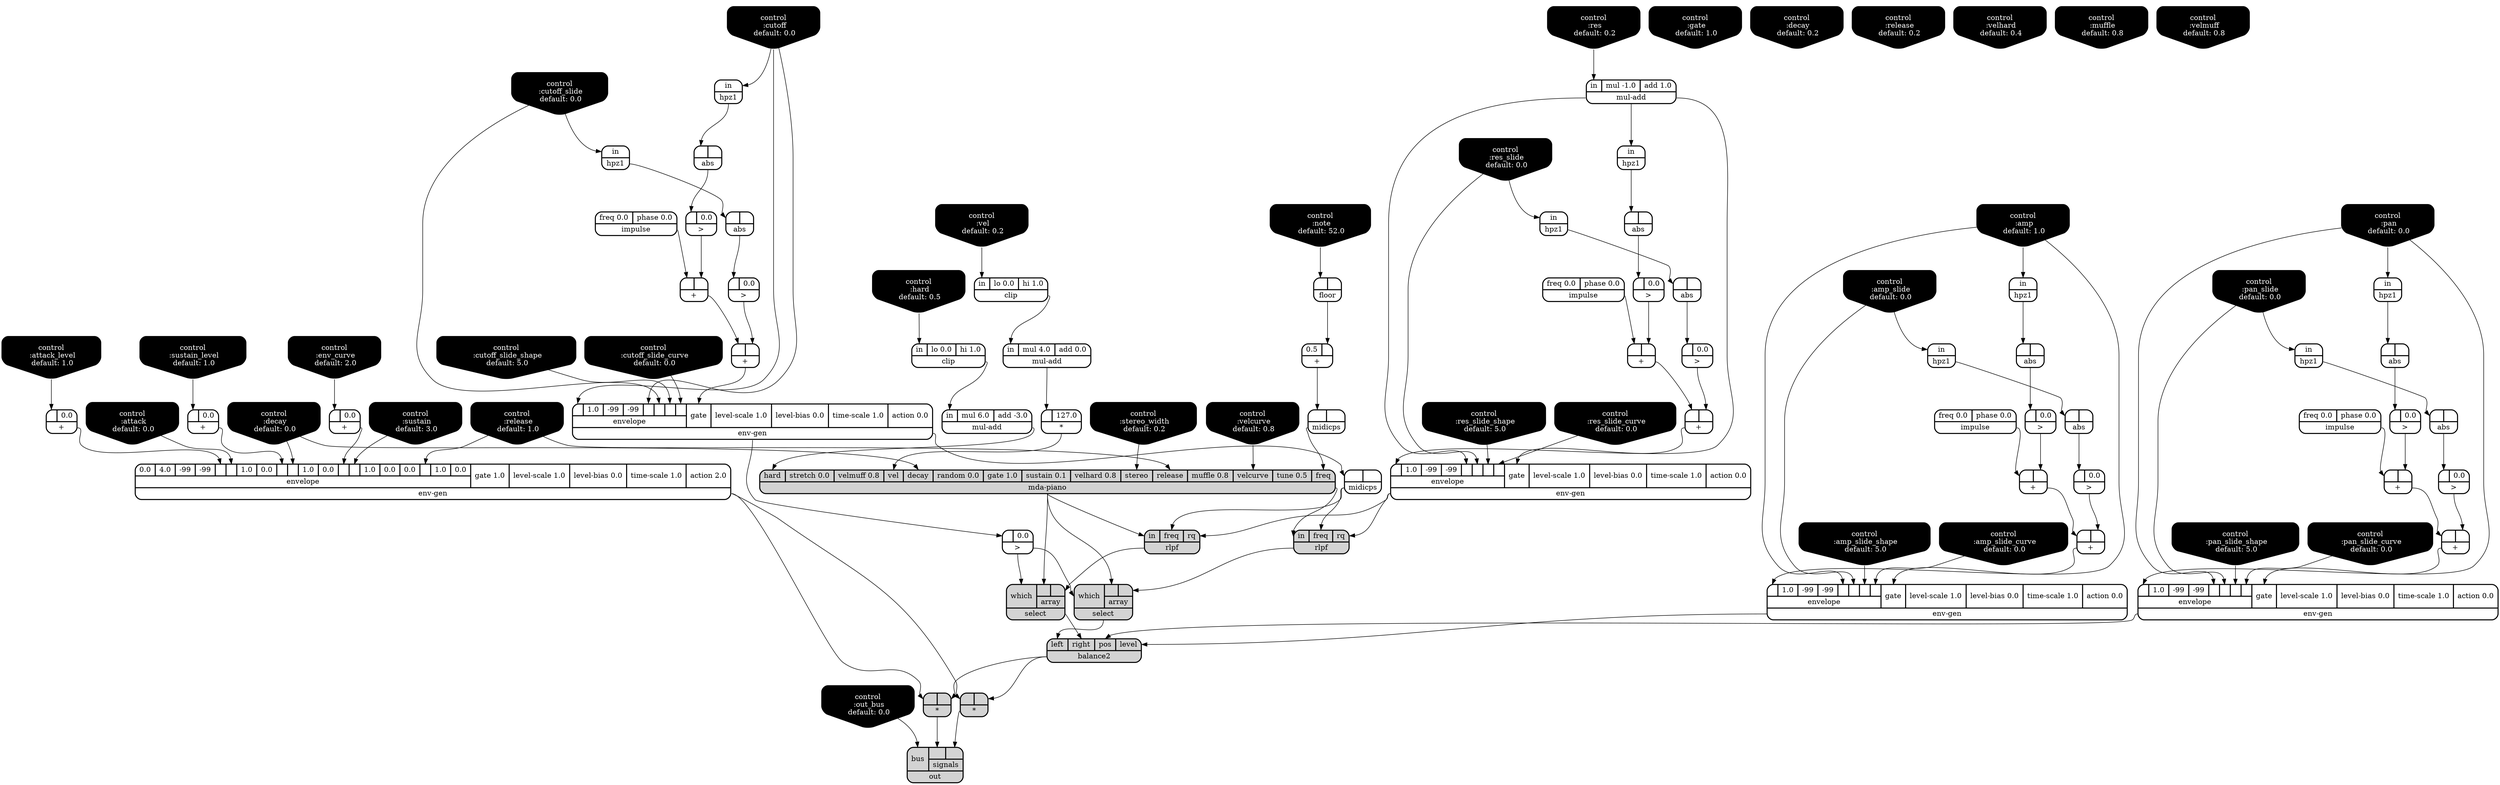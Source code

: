 digraph synthdef {
40 [label = "{{ <a> |<b> 127.0} |<__UG_NAME__>* }" style="bold, rounded" shape=record rankdir=LR];
96 [label = "{{ <a> |<b> } |<__UG_NAME__>* }" style="filled, bold, rounded"  shape=record rankdir=LR];
97 [label = "{{ <a> |<b> } |<__UG_NAME__>* }" style="filled, bold, rounded"  shape=record rankdir=LR];
36 [label = "{{ <a> 0.5|<b> } |<__UG_NAME__>+ }" style="bold, rounded" shape=record rankdir=LR];
48 [label = "{{ <a> |<b> } |<__UG_NAME__>+ }" style="bold, rounded" shape=record rankdir=LR];
52 [label = "{{ <a> |<b> } |<__UG_NAME__>+ }" style="bold, rounded" shape=record rankdir=LR];
60 [label = "{{ <a> |<b> } |<__UG_NAME__>+ }" style="bold, rounded" shape=record rankdir=LR];
64 [label = "{{ <a> |<b> } |<__UG_NAME__>+ }" style="bold, rounded" shape=record rankdir=LR];
68 [label = "{{ <a> |<b> 0.0} |<__UG_NAME__>+ }" style="bold, rounded" shape=record rankdir=LR];
69 [label = "{{ <a> |<b> 0.0} |<__UG_NAME__>+ }" style="bold, rounded" shape=record rankdir=LR];
70 [label = "{{ <a> |<b> 0.0} |<__UG_NAME__>+ }" style="bold, rounded" shape=record rankdir=LR];
82 [label = "{{ <a> |<b> } |<__UG_NAME__>+ }" style="bold, rounded" shape=record rankdir=LR];
83 [label = "{{ <a> |<b> } |<__UG_NAME__>+ }" style="bold, rounded" shape=record rankdir=LR];
89 [label = "{{ <a> |<b> } |<__UG_NAME__>+ }" style="bold, rounded" shape=record rankdir=LR];
93 [label = "{{ <a> |<b> } |<__UG_NAME__>+ }" style="bold, rounded" shape=record rankdir=LR];
47 [label = "{{ <a> |<b> 0.0} |<__UG_NAME__>\> }" style="bold, rounded" shape=record rankdir=LR];
51 [label = "{{ <a> |<b> 0.0} |<__UG_NAME__>\> }" style="bold, rounded" shape=record rankdir=LR];
59 [label = "{{ <a> |<b> 0.0} |<__UG_NAME__>\> }" style="bold, rounded" shape=record rankdir=LR];
63 [label = "{{ <a> |<b> 0.0} |<__UG_NAME__>\> }" style="bold, rounded" shape=record rankdir=LR];
74 [label = "{{ <a> |<b> 0.0} |<__UG_NAME__>\> }" style="bold, rounded" shape=record rankdir=LR];
75 [label = "{{ <a> |<b> 0.0} |<__UG_NAME__>\> }" style="bold, rounded" shape=record rankdir=LR];
81 [label = "{{ <a> |<b> 0.0} |<__UG_NAME__>\> }" style="bold, rounded" shape=record rankdir=LR];
88 [label = "{{ <a> |<b> 0.0} |<__UG_NAME__>\> }" style="bold, rounded" shape=record rankdir=LR];
92 [label = "{{ <a> |<b> 0.0} |<__UG_NAME__>\> }" style="bold, rounded" shape=record rankdir=LR];
46 [label = "{{ <a> |<b> } |<__UG_NAME__>abs }" style="bold, rounded" shape=record rankdir=LR];
50 [label = "{{ <a> |<b> } |<__UG_NAME__>abs }" style="bold, rounded" shape=record rankdir=LR];
58 [label = "{{ <a> |<b> } |<__UG_NAME__>abs }" style="bold, rounded" shape=record rankdir=LR];
62 [label = "{{ <a> |<b> } |<__UG_NAME__>abs }" style="bold, rounded" shape=record rankdir=LR];
73 [label = "{{ <a> |<b> } |<__UG_NAME__>abs }" style="bold, rounded" shape=record rankdir=LR];
80 [label = "{{ <a> |<b> } |<__UG_NAME__>abs }" style="bold, rounded" shape=record rankdir=LR];
87 [label = "{{ <a> |<b> } |<__UG_NAME__>abs }" style="bold, rounded" shape=record rankdir=LR];
91 [label = "{{ <a> |<b> } |<__UG_NAME__>abs }" style="bold, rounded" shape=record rankdir=LR];
95 [label = "{{ <left> left|<right> right|<pos> pos|<level> level} |<__UG_NAME__>balance2 }" style="filled, bold, rounded"  shape=record rankdir=LR];
38 [label = "{{ <in> in|<lo> lo 0.0|<hi> hi 1.0} |<__UG_NAME__>clip }" style="bold, rounded" shape=record rankdir=LR];
41 [label = "{{ <in> in|<lo> lo 0.0|<hi> hi 1.0} |<__UG_NAME__>clip }" style="bold, rounded" shape=record rankdir=LR];
0 [label = "control
 :note
 default: 52.0" shape=invhouse style="rounded, filled, bold" fillcolor=black fontcolor=white ]; 
1 [label = "control
 :amp
 default: 1.0" shape=invhouse style="rounded, filled, bold" fillcolor=black fontcolor=white ]; 
2 [label = "control
 :amp_slide
 default: 0.0" shape=invhouse style="rounded, filled, bold" fillcolor=black fontcolor=white ]; 
3 [label = "control
 :amp_slide_shape
 default: 5.0" shape=invhouse style="rounded, filled, bold" fillcolor=black fontcolor=white ]; 
4 [label = "control
 :amp_slide_curve
 default: 0.0" shape=invhouse style="rounded, filled, bold" fillcolor=black fontcolor=white ]; 
5 [label = "control
 :pan
 default: 0.0" shape=invhouse style="rounded, filled, bold" fillcolor=black fontcolor=white ]; 
6 [label = "control
 :pan_slide
 default: 0.0" shape=invhouse style="rounded, filled, bold" fillcolor=black fontcolor=white ]; 
7 [label = "control
 :pan_slide_shape
 default: 5.0" shape=invhouse style="rounded, filled, bold" fillcolor=black fontcolor=white ]; 
8 [label = "control
 :pan_slide_curve
 default: 0.0" shape=invhouse style="rounded, filled, bold" fillcolor=black fontcolor=white ]; 
9 [label = "control
 :attack
 default: 0.0" shape=invhouse style="rounded, filled, bold" fillcolor=black fontcolor=white ]; 
10 [label = "control
 :decay
 default: 0.0" shape=invhouse style="rounded, filled, bold" fillcolor=black fontcolor=white ]; 
11 [label = "control
 :sustain
 default: 3.0" shape=invhouse style="rounded, filled, bold" fillcolor=black fontcolor=white ]; 
12 [label = "control
 :release
 default: 1.0" shape=invhouse style="rounded, filled, bold" fillcolor=black fontcolor=white ]; 
13 [label = "control
 :attack_level
 default: 1.0" shape=invhouse style="rounded, filled, bold" fillcolor=black fontcolor=white ]; 
14 [label = "control
 :sustain_level
 default: 1.0" shape=invhouse style="rounded, filled, bold" fillcolor=black fontcolor=white ]; 
15 [label = "control
 :env_curve
 default: 2.0" shape=invhouse style="rounded, filled, bold" fillcolor=black fontcolor=white ]; 
16 [label = "control
 :gate
 default: 1.0" shape=invhouse style="rounded, filled, bold" fillcolor=black fontcolor=white ]; 
17 [label = "control
 :vel
 default: 0.2" shape=invhouse style="rounded, filled, bold" fillcolor=black fontcolor=white ]; 
18 [label = "control
 :decay
 default: 0.2" shape=invhouse style="rounded, filled, bold" fillcolor=black fontcolor=white ]; 
19 [label = "control
 :release
 default: 0.2" shape=invhouse style="rounded, filled, bold" fillcolor=black fontcolor=white ]; 
20 [label = "control
 :hard
 default: 0.5" shape=invhouse style="rounded, filled, bold" fillcolor=black fontcolor=white ]; 
21 [label = "control
 :velhard
 default: 0.4" shape=invhouse style="rounded, filled, bold" fillcolor=black fontcolor=white ]; 
22 [label = "control
 :muffle
 default: 0.8" shape=invhouse style="rounded, filled, bold" fillcolor=black fontcolor=white ]; 
23 [label = "control
 :velmuff
 default: 0.8" shape=invhouse style="rounded, filled, bold" fillcolor=black fontcolor=white ]; 
24 [label = "control
 :velcurve
 default: 0.8" shape=invhouse style="rounded, filled, bold" fillcolor=black fontcolor=white ]; 
25 [label = "control
 :stereo_width
 default: 0.2" shape=invhouse style="rounded, filled, bold" fillcolor=black fontcolor=white ]; 
26 [label = "control
 :cutoff
 default: 0.0" shape=invhouse style="rounded, filled, bold" fillcolor=black fontcolor=white ]; 
27 [label = "control
 :cutoff_slide
 default: 0.0" shape=invhouse style="rounded, filled, bold" fillcolor=black fontcolor=white ]; 
28 [label = "control
 :cutoff_slide_shape
 default: 5.0" shape=invhouse style="rounded, filled, bold" fillcolor=black fontcolor=white ]; 
29 [label = "control
 :cutoff_slide_curve
 default: 0.0" shape=invhouse style="rounded, filled, bold" fillcolor=black fontcolor=white ]; 
30 [label = "control
 :res
 default: 0.2" shape=invhouse style="rounded, filled, bold" fillcolor=black fontcolor=white ]; 
31 [label = "control
 :res_slide
 default: 0.0" shape=invhouse style="rounded, filled, bold" fillcolor=black fontcolor=white ]; 
32 [label = "control
 :res_slide_shape
 default: 5.0" shape=invhouse style="rounded, filled, bold" fillcolor=black fontcolor=white ]; 
33 [label = "control
 :res_slide_curve
 default: 0.0" shape=invhouse style="rounded, filled, bold" fillcolor=black fontcolor=white ]; 
34 [label = "control
 :out_bus
 default: 0.0" shape=invhouse style="rounded, filled, bold" fillcolor=black fontcolor=white ]; 
53 [label = "{{ {{<envelope___control___0>|1.0|-99|-99|<envelope___control___4>|<envelope___control___5>|<envelope___control___6>|<envelope___control___7>}|envelope}|<gate> gate|<level____scale> level-scale 1.0|<level____bias> level-bias 0.0|<time____scale> time-scale 1.0|<action> action 0.0} |<__UG_NAME__>env-gen }" style="bold, rounded" shape=record rankdir=LR];
65 [label = "{{ {{<envelope___mul____add___0>|1.0|-99|-99|<envelope___mul____add___4>|<envelope___control___5>|<envelope___control___6>|<envelope___control___7>}|envelope}|<gate> gate|<level____scale> level-scale 1.0|<level____bias> level-bias 0.0|<time____scale> time-scale 1.0|<action> action 0.0} |<__UG_NAME__>env-gen }" style="bold, rounded" shape=record rankdir=LR];
71 [label = "{{ {{0.0|4.0|-99|-99|<envelope___binary____op____u____gen___4>|<envelope___control___5>|1.0|0.0|<envelope___binary____op____u____gen___8>|<envelope___control___9>|1.0|0.0|<envelope___binary____op____u____gen___12>|<envelope___control___13>|1.0|0.0|0.0|<envelope___control___17>|1.0|0.0}|envelope}|<gate> gate 1.0|<level____scale> level-scale 1.0|<level____bias> level-bias 0.0|<time____scale> time-scale 1.0|<action> action 2.0} |<__UG_NAME__>env-gen }" style="bold, rounded" shape=record rankdir=LR];
84 [label = "{{ {{<envelope___control___0>|1.0|-99|-99|<envelope___control___4>|<envelope___control___5>|<envelope___control___6>|<envelope___control___7>}|envelope}|<gate> gate|<level____scale> level-scale 1.0|<level____bias> level-bias 0.0|<time____scale> time-scale 1.0|<action> action 0.0} |<__UG_NAME__>env-gen }" style="bold, rounded" shape=record rankdir=LR];
94 [label = "{{ {{<envelope___control___0>|1.0|-99|-99|<envelope___control___4>|<envelope___control___5>|<envelope___control___6>|<envelope___control___7>}|envelope}|<gate> gate|<level____scale> level-scale 1.0|<level____bias> level-bias 0.0|<time____scale> time-scale 1.0|<action> action 0.0} |<__UG_NAME__>env-gen }" style="bold, rounded" shape=record rankdir=LR];
35 [label = "{{ <a> |<b> } |<__UG_NAME__>floor }" style="bold, rounded" shape=record rankdir=LR];
45 [label = "{{ <in> in} |<__UG_NAME__>hpz1 }" style="bold, rounded" shape=record rankdir=LR];
49 [label = "{{ <in> in} |<__UG_NAME__>hpz1 }" style="bold, rounded" shape=record rankdir=LR];
57 [label = "{{ <in> in} |<__UG_NAME__>hpz1 }" style="bold, rounded" shape=record rankdir=LR];
61 [label = "{{ <in> in} |<__UG_NAME__>hpz1 }" style="bold, rounded" shape=record rankdir=LR];
72 [label = "{{ <in> in} |<__UG_NAME__>hpz1 }" style="bold, rounded" shape=record rankdir=LR];
79 [label = "{{ <in> in} |<__UG_NAME__>hpz1 }" style="bold, rounded" shape=record rankdir=LR];
86 [label = "{{ <in> in} |<__UG_NAME__>hpz1 }" style="bold, rounded" shape=record rankdir=LR];
90 [label = "{{ <in> in} |<__UG_NAME__>hpz1 }" style="bold, rounded" shape=record rankdir=LR];
44 [label = "{{ <freq> freq 0.0|<phase> phase 0.0} |<__UG_NAME__>impulse }" style="bold, rounded" shape=record rankdir=LR];
55 [label = "{{ <freq> freq 0.0|<phase> phase 0.0} |<__UG_NAME__>impulse }" style="bold, rounded" shape=record rankdir=LR];
78 [label = "{{ <freq> freq 0.0|<phase> phase 0.0} |<__UG_NAME__>impulse }" style="bold, rounded" shape=record rankdir=LR];
85 [label = "{{ <freq> freq 0.0|<phase> phase 0.0} |<__UG_NAME__>impulse }" style="bold, rounded" shape=record rankdir=LR];
43 [label = "{{ <hard> hard|<stretch> stretch 0.0|<velmuff> velmuff 0.8|<vel> vel|<decay> decay|<random> random 0.0|<gate> gate 1.0|<sustain> sustain 0.1|<velhard> velhard 0.8|<stereo> stereo|<release> release|<muffle> muffle 0.8|<velcurve> velcurve|<tune> tune 0.5|<freq> freq} |<__UG_NAME__>mda-piano }" style="filled, bold, rounded"  shape=record rankdir=LR];
37 [label = "{{ <a> |<b> } |<__UG_NAME__>midicps }" style="bold, rounded" shape=record rankdir=LR];
54 [label = "{{ <a> |<b> } |<__UG_NAME__>midicps }" style="bold, rounded" shape=record rankdir=LR];
39 [label = "{{ <in> in|<mul> mul 4.0|<add> add 0.0} |<__UG_NAME__>mul-add }" style="bold, rounded" shape=record rankdir=LR];
42 [label = "{{ <in> in|<mul> mul 6.0|<add> add -3.0} |<__UG_NAME__>mul-add }" style="bold, rounded" shape=record rankdir=LR];
56 [label = "{{ <in> in|<mul> mul -1.0|<add> add 1.0} |<__UG_NAME__>mul-add }" style="bold, rounded" shape=record rankdir=LR];
98 [label = "{{ <bus> bus|{{<signals___binary____op____u____gen___0>|<signals___binary____op____u____gen___1>}|signals}} |<__UG_NAME__>out }" style="filled, bold, rounded"  shape=record rankdir=LR];
66 [label = "{{ <in> in|<freq> freq|<rq> rq} |<__UG_NAME__>rlpf }" style="filled, bold, rounded"  shape=record rankdir=LR];
67 [label = "{{ <in> in|<freq> freq|<rq> rq} |<__UG_NAME__>rlpf }" style="filled, bold, rounded"  shape=record rankdir=LR];
76 [label = "{{ <which> which|{{<array___mda____piano___0>|<array___rlpf___1>}|array}} |<__UG_NAME__>select }" style="filled, bold, rounded"  shape=record rankdir=LR];
77 [label = "{{ <which> which|{{<array___mda____piano___0>|<array___rlpf___1>}|array}} |<__UG_NAME__>select }" style="filled, bold, rounded"  shape=record rankdir=LR];

39:__UG_NAME__ -> 40:a ;
95:__UG_NAME__ -> 96:b ;
71:__UG_NAME__ -> 96:a ;
95:__UG_NAME__ -> 97:b ;
71:__UG_NAME__ -> 97:a ;
35:__UG_NAME__ -> 36:b ;
47:__UG_NAME__ -> 48:b ;
44:__UG_NAME__ -> 48:a ;
51:__UG_NAME__ -> 52:b ;
48:__UG_NAME__ -> 52:a ;
59:__UG_NAME__ -> 60:b ;
55:__UG_NAME__ -> 60:a ;
63:__UG_NAME__ -> 64:b ;
60:__UG_NAME__ -> 64:a ;
13:__UG_NAME__ -> 68:a ;
14:__UG_NAME__ -> 69:a ;
15:__UG_NAME__ -> 70:a ;
81:__UG_NAME__ -> 82:b ;
78:__UG_NAME__ -> 82:a ;
74:__UG_NAME__ -> 83:b ;
82:__UG_NAME__ -> 83:a ;
88:__UG_NAME__ -> 89:b ;
85:__UG_NAME__ -> 89:a ;
92:__UG_NAME__ -> 93:b ;
89:__UG_NAME__ -> 93:a ;
46:__UG_NAME__ -> 47:a ;
50:__UG_NAME__ -> 51:a ;
58:__UG_NAME__ -> 59:a ;
62:__UG_NAME__ -> 63:a ;
73:__UG_NAME__ -> 74:a ;
53:__UG_NAME__ -> 75:a ;
80:__UG_NAME__ -> 81:a ;
87:__UG_NAME__ -> 88:a ;
91:__UG_NAME__ -> 92:a ;
45:__UG_NAME__ -> 46:a ;
49:__UG_NAME__ -> 50:a ;
57:__UG_NAME__ -> 58:a ;
61:__UG_NAME__ -> 62:a ;
72:__UG_NAME__ -> 73:a ;
79:__UG_NAME__ -> 80:a ;
86:__UG_NAME__ -> 87:a ;
90:__UG_NAME__ -> 91:a ;
94:__UG_NAME__ -> 95:level ;
84:__UG_NAME__ -> 95:pos ;
77:__UG_NAME__ -> 95:right ;
76:__UG_NAME__ -> 95:left ;
17:__UG_NAME__ -> 38:in ;
20:__UG_NAME__ -> 41:in ;
52:__UG_NAME__ -> 53:gate ;
26:__UG_NAME__ -> 53:envelope___control___0 ;
26:__UG_NAME__ -> 53:envelope___control___4 ;
27:__UG_NAME__ -> 53:envelope___control___5 ;
28:__UG_NAME__ -> 53:envelope___control___6 ;
29:__UG_NAME__ -> 53:envelope___control___7 ;
64:__UG_NAME__ -> 65:gate ;
56:__UG_NAME__ -> 65:envelope___mul____add___0 ;
56:__UG_NAME__ -> 65:envelope___mul____add___4 ;
31:__UG_NAME__ -> 65:envelope___control___5 ;
32:__UG_NAME__ -> 65:envelope___control___6 ;
33:__UG_NAME__ -> 65:envelope___control___7 ;
68:__UG_NAME__ -> 71:envelope___binary____op____u____gen___4 ;
9:__UG_NAME__ -> 71:envelope___control___5 ;
69:__UG_NAME__ -> 71:envelope___binary____op____u____gen___8 ;
10:__UG_NAME__ -> 71:envelope___control___9 ;
70:__UG_NAME__ -> 71:envelope___binary____op____u____gen___12 ;
11:__UG_NAME__ -> 71:envelope___control___13 ;
12:__UG_NAME__ -> 71:envelope___control___17 ;
83:__UG_NAME__ -> 84:gate ;
5:__UG_NAME__ -> 84:envelope___control___0 ;
5:__UG_NAME__ -> 84:envelope___control___4 ;
6:__UG_NAME__ -> 84:envelope___control___5 ;
7:__UG_NAME__ -> 84:envelope___control___6 ;
8:__UG_NAME__ -> 84:envelope___control___7 ;
93:__UG_NAME__ -> 94:gate ;
1:__UG_NAME__ -> 94:envelope___control___0 ;
1:__UG_NAME__ -> 94:envelope___control___4 ;
2:__UG_NAME__ -> 94:envelope___control___5 ;
3:__UG_NAME__ -> 94:envelope___control___6 ;
4:__UG_NAME__ -> 94:envelope___control___7 ;
0:__UG_NAME__ -> 35:a ;
26:__UG_NAME__ -> 45:in ;
27:__UG_NAME__ -> 49:in ;
56:__UG_NAME__ -> 57:in ;
31:__UG_NAME__ -> 61:in ;
6:__UG_NAME__ -> 72:in ;
5:__UG_NAME__ -> 79:in ;
1:__UG_NAME__ -> 86:in ;
2:__UG_NAME__ -> 90:in ;
37:__UG_NAME__ -> 43:freq ;
24:__UG_NAME__ -> 43:velcurve ;
12:__UG_NAME__ -> 43:release ;
25:__UG_NAME__ -> 43:stereo ;
10:__UG_NAME__ -> 43:decay ;
40:__UG_NAME__ -> 43:vel ;
42:__UG_NAME__ -> 43:hard ;
36:__UG_NAME__ -> 37:a ;
53:__UG_NAME__ -> 54:a ;
38:__UG_NAME__ -> 39:in ;
41:__UG_NAME__ -> 42:in ;
30:__UG_NAME__ -> 56:in ;
97:__UG_NAME__ -> 98:signals___binary____op____u____gen___0 ;
96:__UG_NAME__ -> 98:signals___binary____op____u____gen___1 ;
34:__UG_NAME__ -> 98:bus ;
65:__UG_NAME__ -> 66:rq ;
54:__UG_NAME__ -> 66:freq ;
43:__UG_NAME__ -> 66:in ;
65:__UG_NAME__ -> 67:rq ;
54:__UG_NAME__ -> 67:freq ;
43:__UG_NAME__ -> 67:in ;
43:__UG_NAME__ -> 76:array___mda____piano___0 ;
67:__UG_NAME__ -> 76:array___rlpf___1 ;
75:__UG_NAME__ -> 76:which ;
43:__UG_NAME__ -> 77:array___mda____piano___0 ;
66:__UG_NAME__ -> 77:array___rlpf___1 ;
75:__UG_NAME__ -> 77:which ;

}
